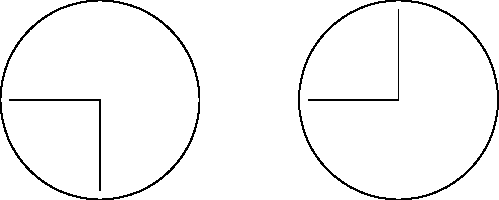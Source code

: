size(0,100);
path clock=E..N..W..S..cycle;
path hand=(0,0)--(0,0.9);
draw(clock);
draw(rotate(0/-1000)*hand);
draw(rotate(270000/-1000)*hand);
currentpicture=shift(3,0)*currentpicture;
draw(clock);
draw(rotate(180000/-1000)*hand);
draw(rotate(270000/-1000)*hand);
